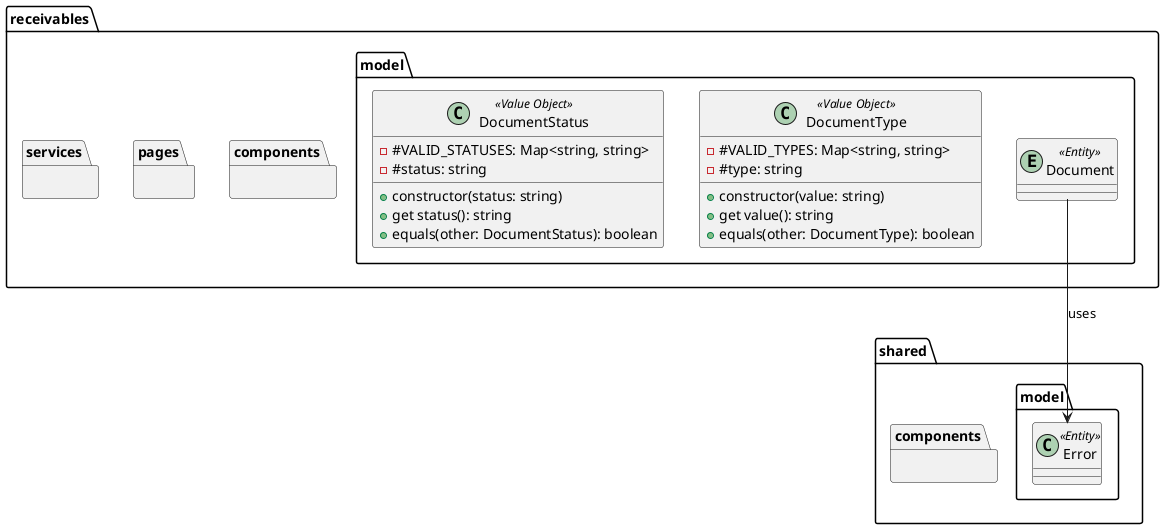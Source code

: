 @startuml Discuenta Class Diagram

package "shared" {
   package "components" {

   }

   package "model" {
       class "Error" <<Entity>> {

       }
   }
}

package "receivables" {
    package "components" {

    }

    package "model" {
        entity "Document" <<Entity>> {

        }

        class "DocumentType" <<Value Object>> {
            - #VALID_TYPES: Map<string, string>
            - #type: string
            + constructor(value: string)
            + get value(): string
            + equals(other: DocumentType): boolean
        }

        class "DocumentStatus" <<Value Object>> {
            - #VALID_STATUSES: Map<string, string>
            - #status: string
            + constructor(status: string)
            + get status(): string
            + equals(other: DocumentStatus): boolean
        }
    }

    package "pages" {

    }

    package "services" {

    }
}

'Relationship
receivables.model.Document --> shared.model.Error : uses
@enduml
